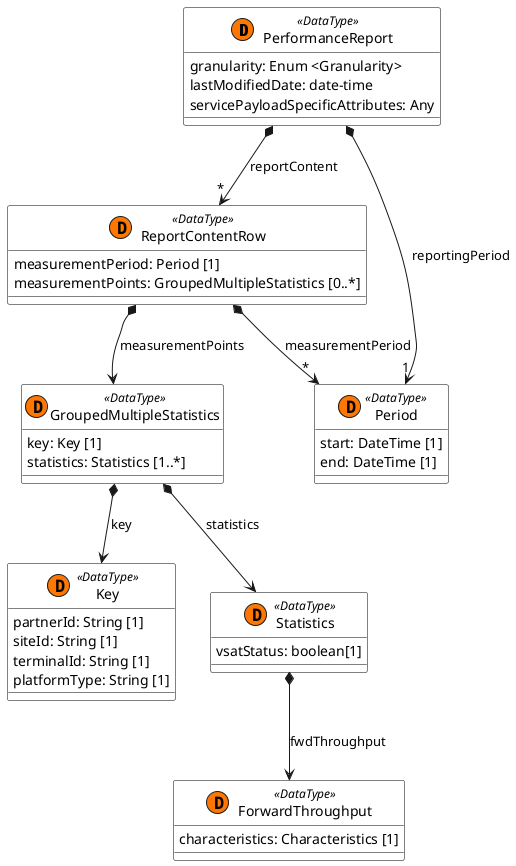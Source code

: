 @startuml

skinparam {
    FontName Times
    ClassBackgroundColor White
    ClassBorderColor Black
    ClassBorderColor<<ServiceSpecification>> FireBrick
}

!define datatype(x) class x << (D,#FF7700) DataType>>

datatype(PerformanceReport) {
    granularity: Enum <Granularity>
    lastModifiedDate: date-time
    servicePayloadSpecificAttributes: Any
}

PerformanceReport *-->"*" ReportContentRow : reportContent
PerformanceReport *--> "1" Period : reportingPeriod
ReportContentRow *--> "*" Period: measurementPeriod


datatype(ReportContentRow) {
    measurementPeriod: Period [1]
    measurementPoints: GroupedMultipleStatistics [0..*]
}

ReportContentRow *--> GroupedMultipleStatistics: measurementPoints

datatype(Period) {

    start: DateTime [1]
    end: DateTime [1]
}

datatype(GroupedMultipleStatistics) {
    key: Key [1]
    statistics: Statistics [1..*]
}

GroupedMultipleStatistics *--> Key: key
GroupedMultipleStatistics *--> Statistics: statistics

datatype(Statistics) {
    vsatStatus: boolean[1]
}

datatype(Key) {
    partnerId: String [1]
    siteId: String [1]
    terminalId: String [1]
    platformType: String [1]
}

datatype(ForwardThroughput) {
    characteristics: Characteristics [1]
}

Statistics *--> ForwardThroughput: fwdThroughput

@enduml